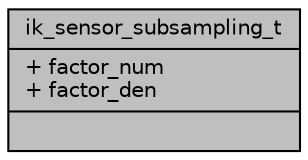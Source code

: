 digraph "ik_sensor_subsampling_t"
{
 // INTERACTIVE_SVG=YES
 // LATEX_PDF_SIZE
  bgcolor="transparent";
  edge [fontname="Helvetica",fontsize="10",labelfontname="Helvetica",labelfontsize="10"];
  node [fontname="Helvetica",fontsize="10",shape=record];
  Node1 [label="{ik_sensor_subsampling_t\n|+ factor_num\l+ factor_den\l|}",height=0.2,width=0.4,color="black", fillcolor="grey75", style="filled", fontcolor="black",tooltip=" "];
}
